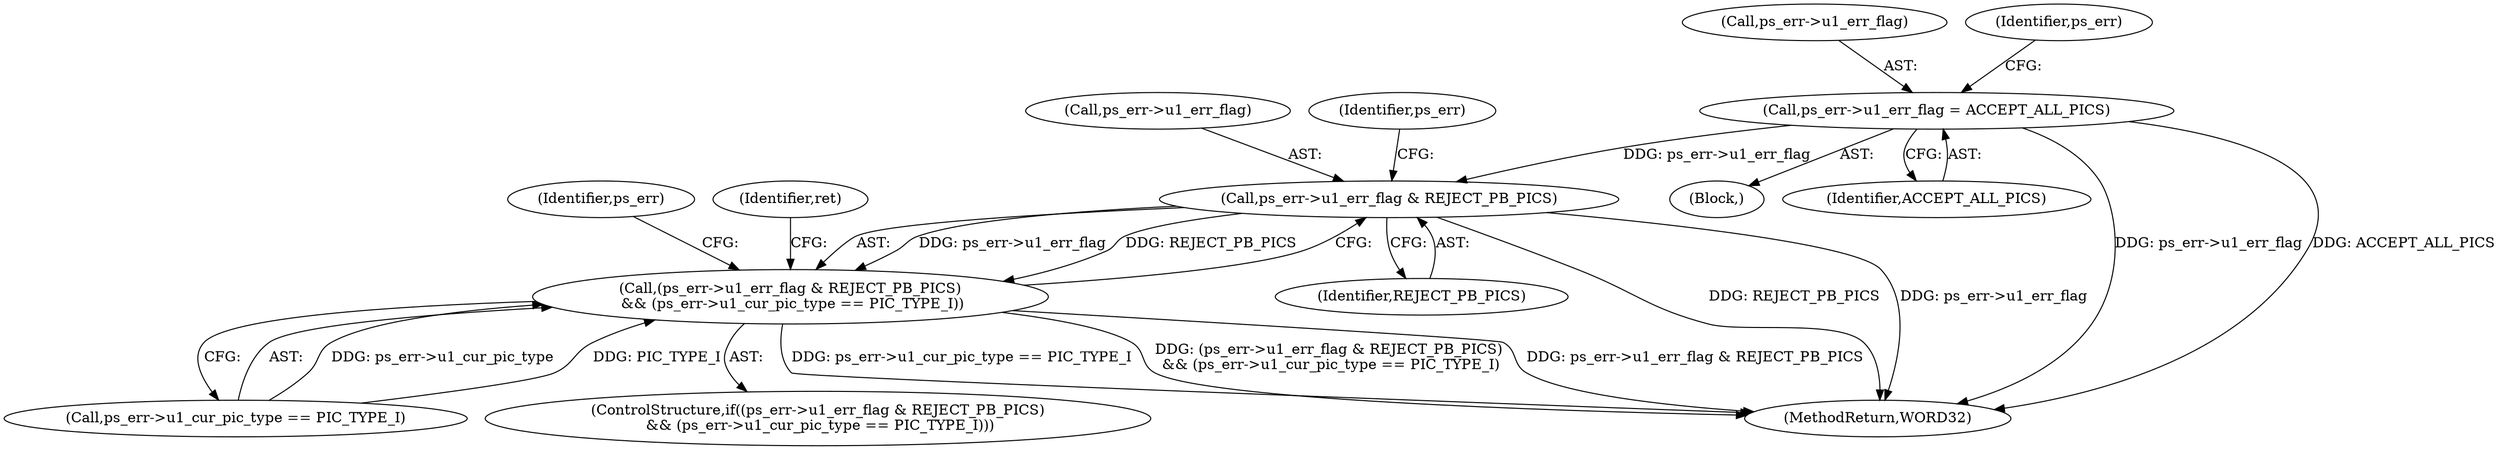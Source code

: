 digraph "0_Android_6c327afb263837bc90760c55c6605b26161a4eb9_0@pointer" {
"1001794" [label="(Call,ps_err->u1_err_flag = ACCEPT_ALL_PICS)"];
"1002588" [label="(Call,ps_err->u1_err_flag & REJECT_PB_PICS)"];
"1002587" [label="(Call,(ps_err->u1_err_flag & REJECT_PB_PICS)\n && (ps_err->u1_cur_pic_type == PIC_TYPE_I))"];
"1001793" [label="(Block,)"];
"1002592" [label="(Identifier,REJECT_PB_PICS)"];
"1002593" [label="(Call,ps_err->u1_cur_pic_type == PIC_TYPE_I)"];
"1002601" [label="(Identifier,ps_err)"];
"1001798" [label="(Identifier,ACCEPT_ALL_PICS)"];
"1002587" [label="(Call,(ps_err->u1_err_flag & REJECT_PB_PICS)\n && (ps_err->u1_cur_pic_type == PIC_TYPE_I))"];
"1002606" [label="(MethodReturn,WORD32)"];
"1002588" [label="(Call,ps_err->u1_err_flag & REJECT_PB_PICS)"];
"1002589" [label="(Call,ps_err->u1_err_flag)"];
"1002605" [label="(Identifier,ret)"];
"1002586" [label="(ControlStructure,if((ps_err->u1_err_flag & REJECT_PB_PICS)\n && (ps_err->u1_cur_pic_type == PIC_TYPE_I)))"];
"1001794" [label="(Call,ps_err->u1_err_flag = ACCEPT_ALL_PICS)"];
"1002595" [label="(Identifier,ps_err)"];
"1001795" [label="(Call,ps_err->u1_err_flag)"];
"1001801" [label="(Identifier,ps_err)"];
"1001794" -> "1001793"  [label="AST: "];
"1001794" -> "1001798"  [label="CFG: "];
"1001795" -> "1001794"  [label="AST: "];
"1001798" -> "1001794"  [label="AST: "];
"1001801" -> "1001794"  [label="CFG: "];
"1001794" -> "1002606"  [label="DDG: ps_err->u1_err_flag"];
"1001794" -> "1002606"  [label="DDG: ACCEPT_ALL_PICS"];
"1001794" -> "1002588"  [label="DDG: ps_err->u1_err_flag"];
"1002588" -> "1002587"  [label="AST: "];
"1002588" -> "1002592"  [label="CFG: "];
"1002589" -> "1002588"  [label="AST: "];
"1002592" -> "1002588"  [label="AST: "];
"1002595" -> "1002588"  [label="CFG: "];
"1002587" -> "1002588"  [label="CFG: "];
"1002588" -> "1002606"  [label="DDG: REJECT_PB_PICS"];
"1002588" -> "1002606"  [label="DDG: ps_err->u1_err_flag"];
"1002588" -> "1002587"  [label="DDG: ps_err->u1_err_flag"];
"1002588" -> "1002587"  [label="DDG: REJECT_PB_PICS"];
"1002587" -> "1002586"  [label="AST: "];
"1002587" -> "1002593"  [label="CFG: "];
"1002593" -> "1002587"  [label="AST: "];
"1002601" -> "1002587"  [label="CFG: "];
"1002605" -> "1002587"  [label="CFG: "];
"1002587" -> "1002606"  [label="DDG: ps_err->u1_cur_pic_type == PIC_TYPE_I"];
"1002587" -> "1002606"  [label="DDG: (ps_err->u1_err_flag & REJECT_PB_PICS)\n && (ps_err->u1_cur_pic_type == PIC_TYPE_I)"];
"1002587" -> "1002606"  [label="DDG: ps_err->u1_err_flag & REJECT_PB_PICS"];
"1002593" -> "1002587"  [label="DDG: ps_err->u1_cur_pic_type"];
"1002593" -> "1002587"  [label="DDG: PIC_TYPE_I"];
}
